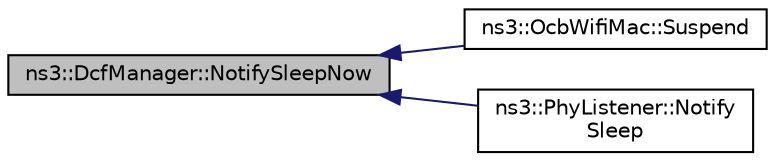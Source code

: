 digraph "ns3::DcfManager::NotifySleepNow"
{
  edge [fontname="Helvetica",fontsize="10",labelfontname="Helvetica",labelfontsize="10"];
  node [fontname="Helvetica",fontsize="10",shape=record];
  rankdir="LR";
  Node1 [label="ns3::DcfManager::NotifySleepNow",height=0.2,width=0.4,color="black", fillcolor="grey75", style="filled", fontcolor="black"];
  Node1 -> Node2 [dir="back",color="midnightblue",fontsize="10",style="solid"];
  Node2 [label="ns3::OcbWifiMac::Suspend",height=0.2,width=0.4,color="black", fillcolor="white", style="filled",URL="$d0/dd1/classns3_1_1OcbWifiMac.html#aa225044c84d3a80b2f7e2d721d13b481"];
  Node1 -> Node3 [dir="back",color="midnightblue",fontsize="10",style="solid"];
  Node3 [label="ns3::PhyListener::Notify\lSleep",height=0.2,width=0.4,color="black", fillcolor="white", style="filled",URL="$d4/d0a/classns3_1_1PhyListener.html#ac7e04a3d674ddd32c95a4ae8b6343f9b"];
}
